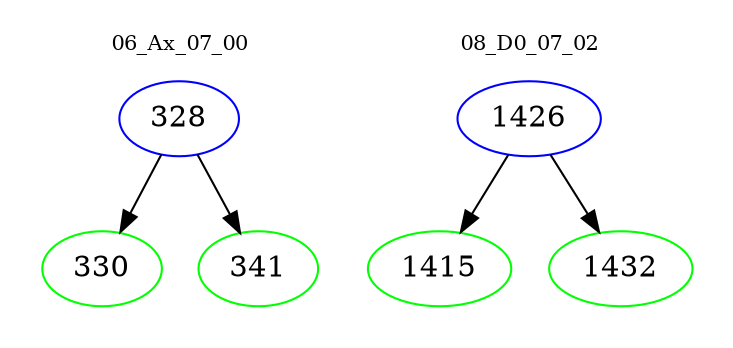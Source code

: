 digraph{
subgraph cluster_0 {
color = white
label = "06_Ax_07_00";
fontsize=10;
T0_328 [label="328", color="blue"]
T0_328 -> T0_330 [color="black"]
T0_330 [label="330", color="green"]
T0_328 -> T0_341 [color="black"]
T0_341 [label="341", color="green"]
}
subgraph cluster_1 {
color = white
label = "08_D0_07_02";
fontsize=10;
T1_1426 [label="1426", color="blue"]
T1_1426 -> T1_1415 [color="black"]
T1_1415 [label="1415", color="green"]
T1_1426 -> T1_1432 [color="black"]
T1_1432 [label="1432", color="green"]
}
}
